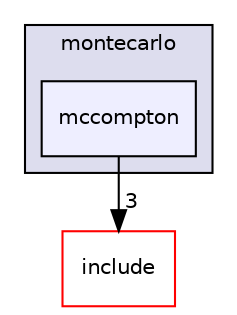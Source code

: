 digraph "src/montecarlo/mccompton" {
  compound=true
  node [ fontsize="10", fontname="Helvetica"];
  edge [ labelfontsize="10", labelfontname="Helvetica"];
  subgraph clusterdir_bb65fb87a76e2ecee594b895218616fc {
    graph [ bgcolor="#ddddee", pencolor="black", label="montecarlo" fontname="Helvetica", fontsize="10", URL="dir_bb65fb87a76e2ecee594b895218616fc.html"]
  dir_86f5aab359d302c1d309424fd424b07b [shape=box, label="mccompton", style="filled", fillcolor="#eeeeff", pencolor="black", URL="dir_86f5aab359d302c1d309424fd424b07b.html"];
  }
  dir_d44c64559bbebec7f509842c48db8b23 [shape=box label="include" fillcolor="white" style="filled" color="red" URL="dir_d44c64559bbebec7f509842c48db8b23.html"];
  dir_86f5aab359d302c1d309424fd424b07b->dir_d44c64559bbebec7f509842c48db8b23 [headlabel="3", labeldistance=1.5 headhref="dir_000027_000000.html"];
}
